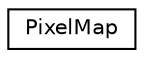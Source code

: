 digraph "Graphical Class Hierarchy"
{
 // LATEX_PDF_SIZE
  edge [fontname="Helvetica",fontsize="10",labelfontname="Helvetica",labelfontsize="10"];
  node [fontname="Helvetica",fontsize="10",shape=record];
  rankdir="LR";
  Node0 [label="PixelMap",height=0.2,width=0.4,color="black", fillcolor="white", style="filled",URL="$class_pixel_map.html",tooltip="Takes image structure and pixelizes the flux into regular pixel grid which then can be exported as a ..."];
}
